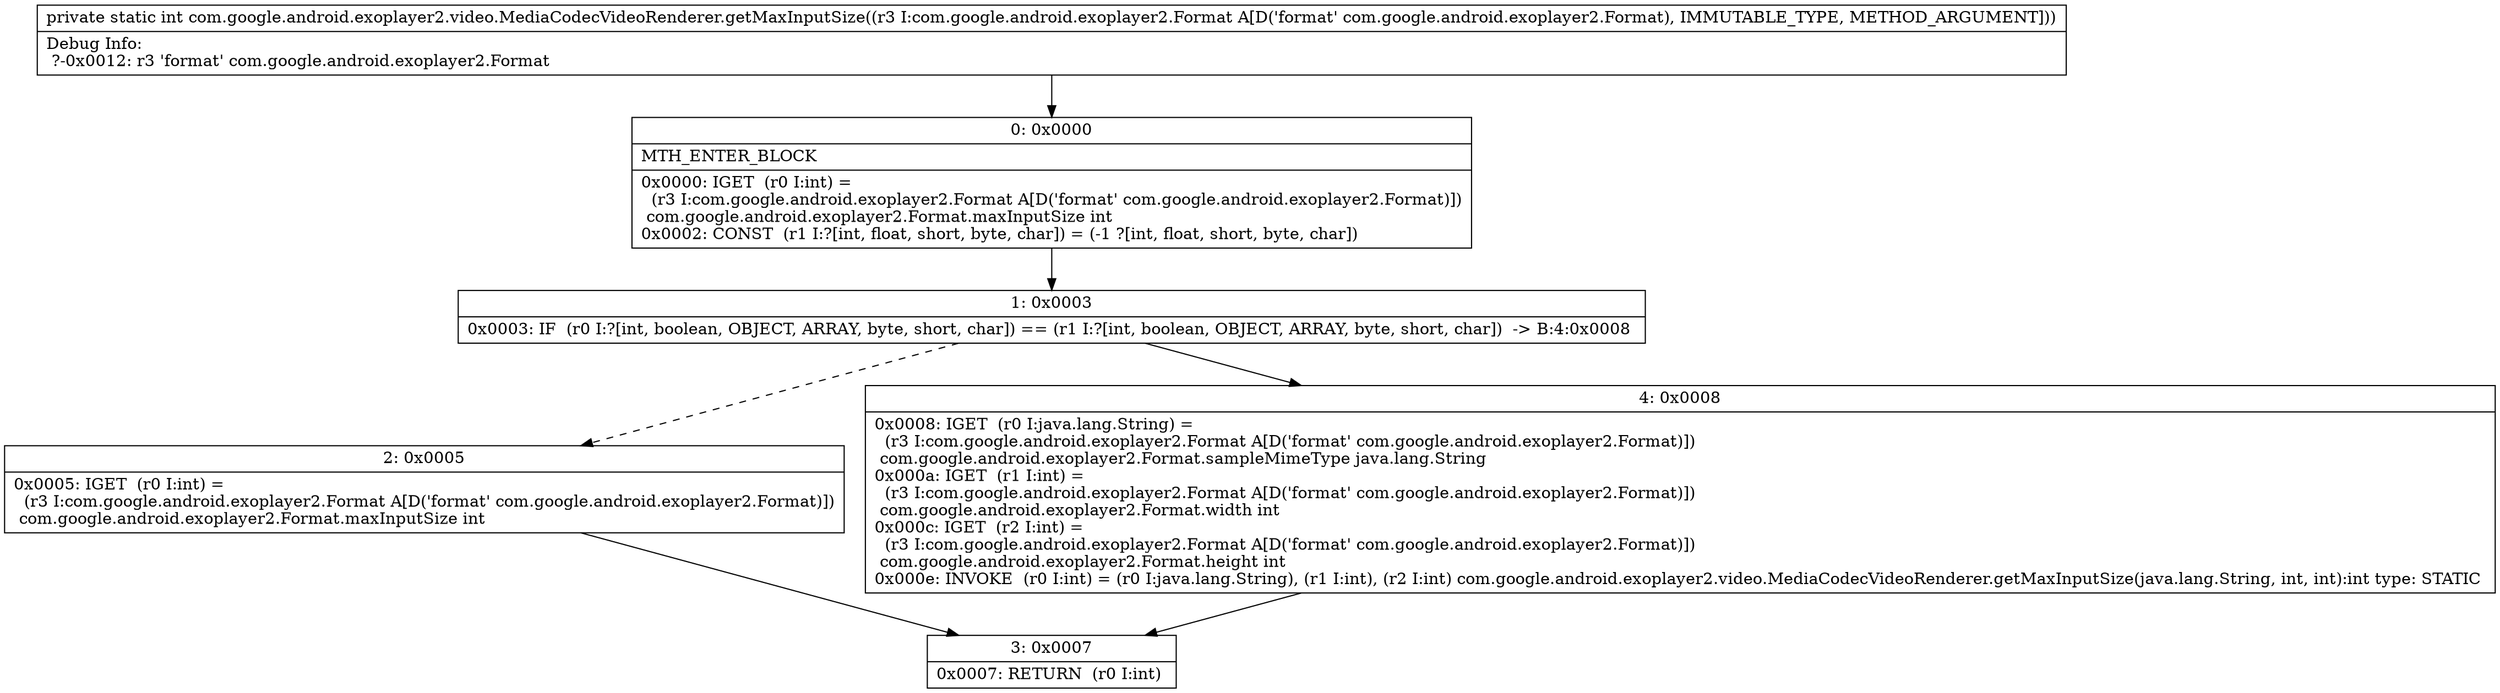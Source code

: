 digraph "CFG forcom.google.android.exoplayer2.video.MediaCodecVideoRenderer.getMaxInputSize(Lcom\/google\/android\/exoplayer2\/Format;)I" {
Node_0 [shape=record,label="{0\:\ 0x0000|MTH_ENTER_BLOCK\l|0x0000: IGET  (r0 I:int) = \l  (r3 I:com.google.android.exoplayer2.Format A[D('format' com.google.android.exoplayer2.Format)])\l com.google.android.exoplayer2.Format.maxInputSize int \l0x0002: CONST  (r1 I:?[int, float, short, byte, char]) = (\-1 ?[int, float, short, byte, char]) \l}"];
Node_1 [shape=record,label="{1\:\ 0x0003|0x0003: IF  (r0 I:?[int, boolean, OBJECT, ARRAY, byte, short, char]) == (r1 I:?[int, boolean, OBJECT, ARRAY, byte, short, char])  \-\> B:4:0x0008 \l}"];
Node_2 [shape=record,label="{2\:\ 0x0005|0x0005: IGET  (r0 I:int) = \l  (r3 I:com.google.android.exoplayer2.Format A[D('format' com.google.android.exoplayer2.Format)])\l com.google.android.exoplayer2.Format.maxInputSize int \l}"];
Node_3 [shape=record,label="{3\:\ 0x0007|0x0007: RETURN  (r0 I:int) \l}"];
Node_4 [shape=record,label="{4\:\ 0x0008|0x0008: IGET  (r0 I:java.lang.String) = \l  (r3 I:com.google.android.exoplayer2.Format A[D('format' com.google.android.exoplayer2.Format)])\l com.google.android.exoplayer2.Format.sampleMimeType java.lang.String \l0x000a: IGET  (r1 I:int) = \l  (r3 I:com.google.android.exoplayer2.Format A[D('format' com.google.android.exoplayer2.Format)])\l com.google.android.exoplayer2.Format.width int \l0x000c: IGET  (r2 I:int) = \l  (r3 I:com.google.android.exoplayer2.Format A[D('format' com.google.android.exoplayer2.Format)])\l com.google.android.exoplayer2.Format.height int \l0x000e: INVOKE  (r0 I:int) = (r0 I:java.lang.String), (r1 I:int), (r2 I:int) com.google.android.exoplayer2.video.MediaCodecVideoRenderer.getMaxInputSize(java.lang.String, int, int):int type: STATIC \l}"];
MethodNode[shape=record,label="{private static int com.google.android.exoplayer2.video.MediaCodecVideoRenderer.getMaxInputSize((r3 I:com.google.android.exoplayer2.Format A[D('format' com.google.android.exoplayer2.Format), IMMUTABLE_TYPE, METHOD_ARGUMENT]))  | Debug Info:\l  ?\-0x0012: r3 'format' com.google.android.exoplayer2.Format\l}"];
MethodNode -> Node_0;
Node_0 -> Node_1;
Node_1 -> Node_2[style=dashed];
Node_1 -> Node_4;
Node_2 -> Node_3;
Node_4 -> Node_3;
}

